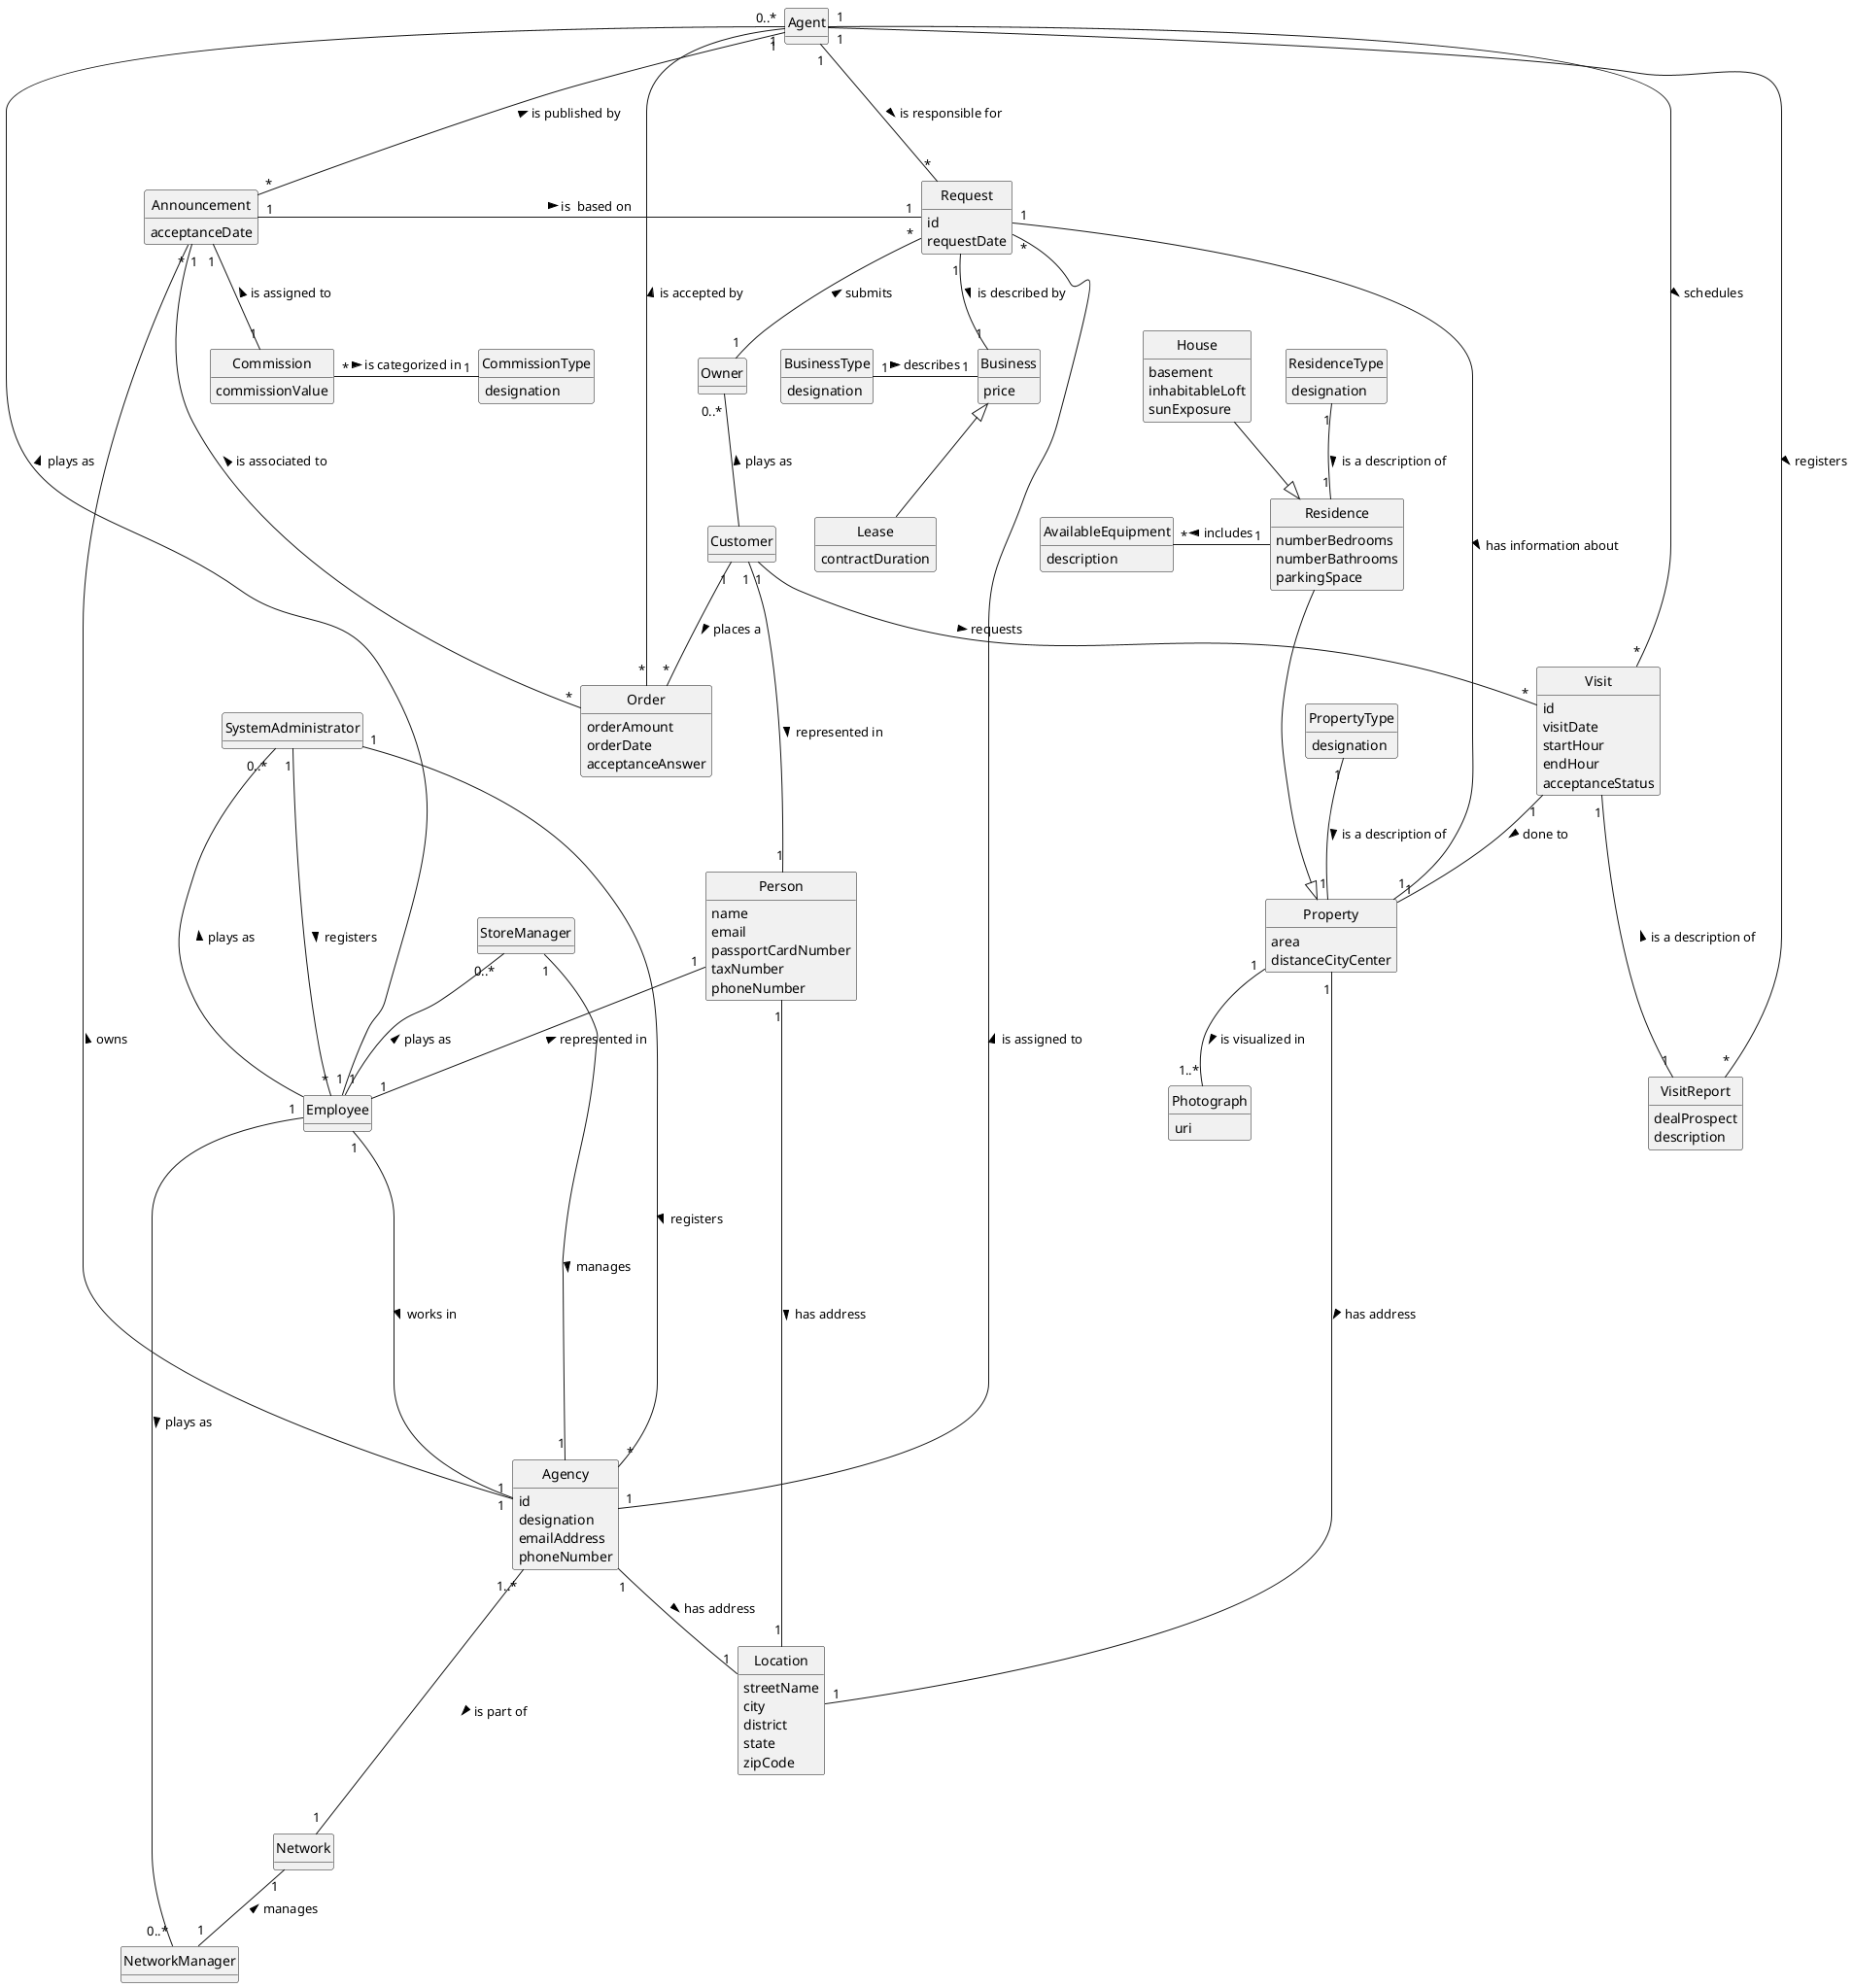 @startuml
skinparam monochrome true
skinparam packageStyle rectangle
skinparam shadowing false
'skinparam linetype ortho
'left to right direction
skinparam classAttributeIconSize 0
hide circle
hide methods

'title Domain Model


class SystemAdministrator {
}

class Agency {
id
designation
emailAddress
phoneNumber
}

class Employee {
}

class Person{
name
email
passportCardNumber
taxNumber
phoneNumber
}

class Owner{
}

class Customer{
}

class Agent{
}

class StoreManager{
}
class NetworkManager{
}
class Announcement{
acceptanceDate
}

class Visit{
id
visitDate
startHour
endHour
acceptanceStatus
}
class VisitReport{
 dealProspect
 description
}
class Property{
 area
 distanceCityCenter
}

class Residence{
 numberBedrooms
 numberBathrooms
 parkingSpace
}

class AvailableEquipment{
description
}

class House{
 basement
 inhabitableLoft
 sunExposure
}
class Network{}

class PropertyType{
designation
}
class ResidenceType{
designation
}
class Photograph{
uri
}
class Location{
streetName
city
district
state
zipCode
}
class Business{
price
}
class BusinessType{
designation
}
class Lease{
contractDuration
}
class Commission {
commissionValue
}
class CommissionType {
designation
}
class Request{
id
requestDate
}
class Order {
orderAmount
orderDate
acceptanceAnswer
}


SystemAdministrator "0..*" -- Employee: plays as <
SystemAdministrator "1" --- "*" Employee: registers >
SystemAdministrator "1" -- "*" Agency: registers >
Person "1" -- "1" Employee: represented in <
Customer "1"  --- "1" Person: represented in >
Owner "0..*" -- Customer: plays as <
Agent "0..*" ---- "1" Employee: plays as <
StoreManager "0..*" -- "1" Employee: plays as <
NetworkManager "0..*" --- "1" Employee: plays as <
Agent "1" -- "*" Announcement: is published by <
Agent "1" - "*" Visit: schedules >
Customer "1" -- "*" Visit:  requests >
StoreManager "1" -- "1" Agency: manages >
NetworkManager "1" -up- "1" Network: manages >
Agency "1..*" --- "1" Network: is part of >
Request "*" -- "1" Owner: submits <
Visit "1" -- "1" Property: done to >
Residence  ---|>  Property
House --|> Residence
Visit "1" --- "1"  VisitReport: is a description of <
Agent "1" -- "*" VisitReport: registers >
Employee "1" ----- "1" Agency: works in  >
PropertyType "1" -- "1" Property: is a description of >
ResidenceType "1" -- "1" Residence: is a description of >
Property "1" -- "1..*" Photograph: is visualized in >
Property "1"--"1" Location: has address >
Person "1" -- "1" Location: has address >
Agency "1" -- "1" Location: has address >
Residence "1" -left "*"AvailableEquipment: includes >
Announcement "1" -- "1" Commission: is assigned to <
Agency "1" --- "*" Announcement: owns >
Property "1" -up--- "1" Request : < has information about
Request "1" -- "1" Business: is described by >
Business <|-- Lease
BusinessType "1" - "1" Business : describes >
Announcement "1" - "1" Request : is  based on >
Commission "*" - "1" CommissionType : is categorized in >
Agency "1" --- "*" Request : is assigned to >
Agent "1" --- "*" Request : is responsible for >
Agent "1" -- "*" Order : is accepted by <
Order "*" -up- "1" Announcement : is associated to >
Customer "1" -- "*" Order : places a >

@enduml